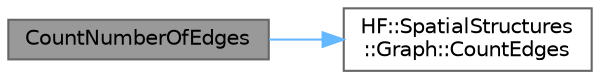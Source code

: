 digraph "CountNumberOfEdges"
{
 // LATEX_PDF_SIZE
  bgcolor="transparent";
  edge [fontname=Helvetica,fontsize=10,labelfontname=Helvetica,labelfontsize=10];
  node [fontname=Helvetica,fontsize=10,shape=box,height=0.2,width=0.4];
  rankdir="LR";
  Node1 [label="CountNumberOfEdges",height=0.2,width=0.4,color="gray40", fillcolor="grey60", style="filled", fontcolor="black",tooltip="Count the number of edges associated with cost_type in a given graph."];
  Node1 -> Node2 [color="steelblue1",style="solid"];
  Node2 [label="HF::SpatialStructures\l::Graph::CountEdges",height=0.2,width=0.4,color="grey40", fillcolor="white", style="filled",URL="$a01551.html#ac1d4649c2867e70900fbab7eeca5f6b6",tooltip="Count the number of edges of associated cost type"];
}
